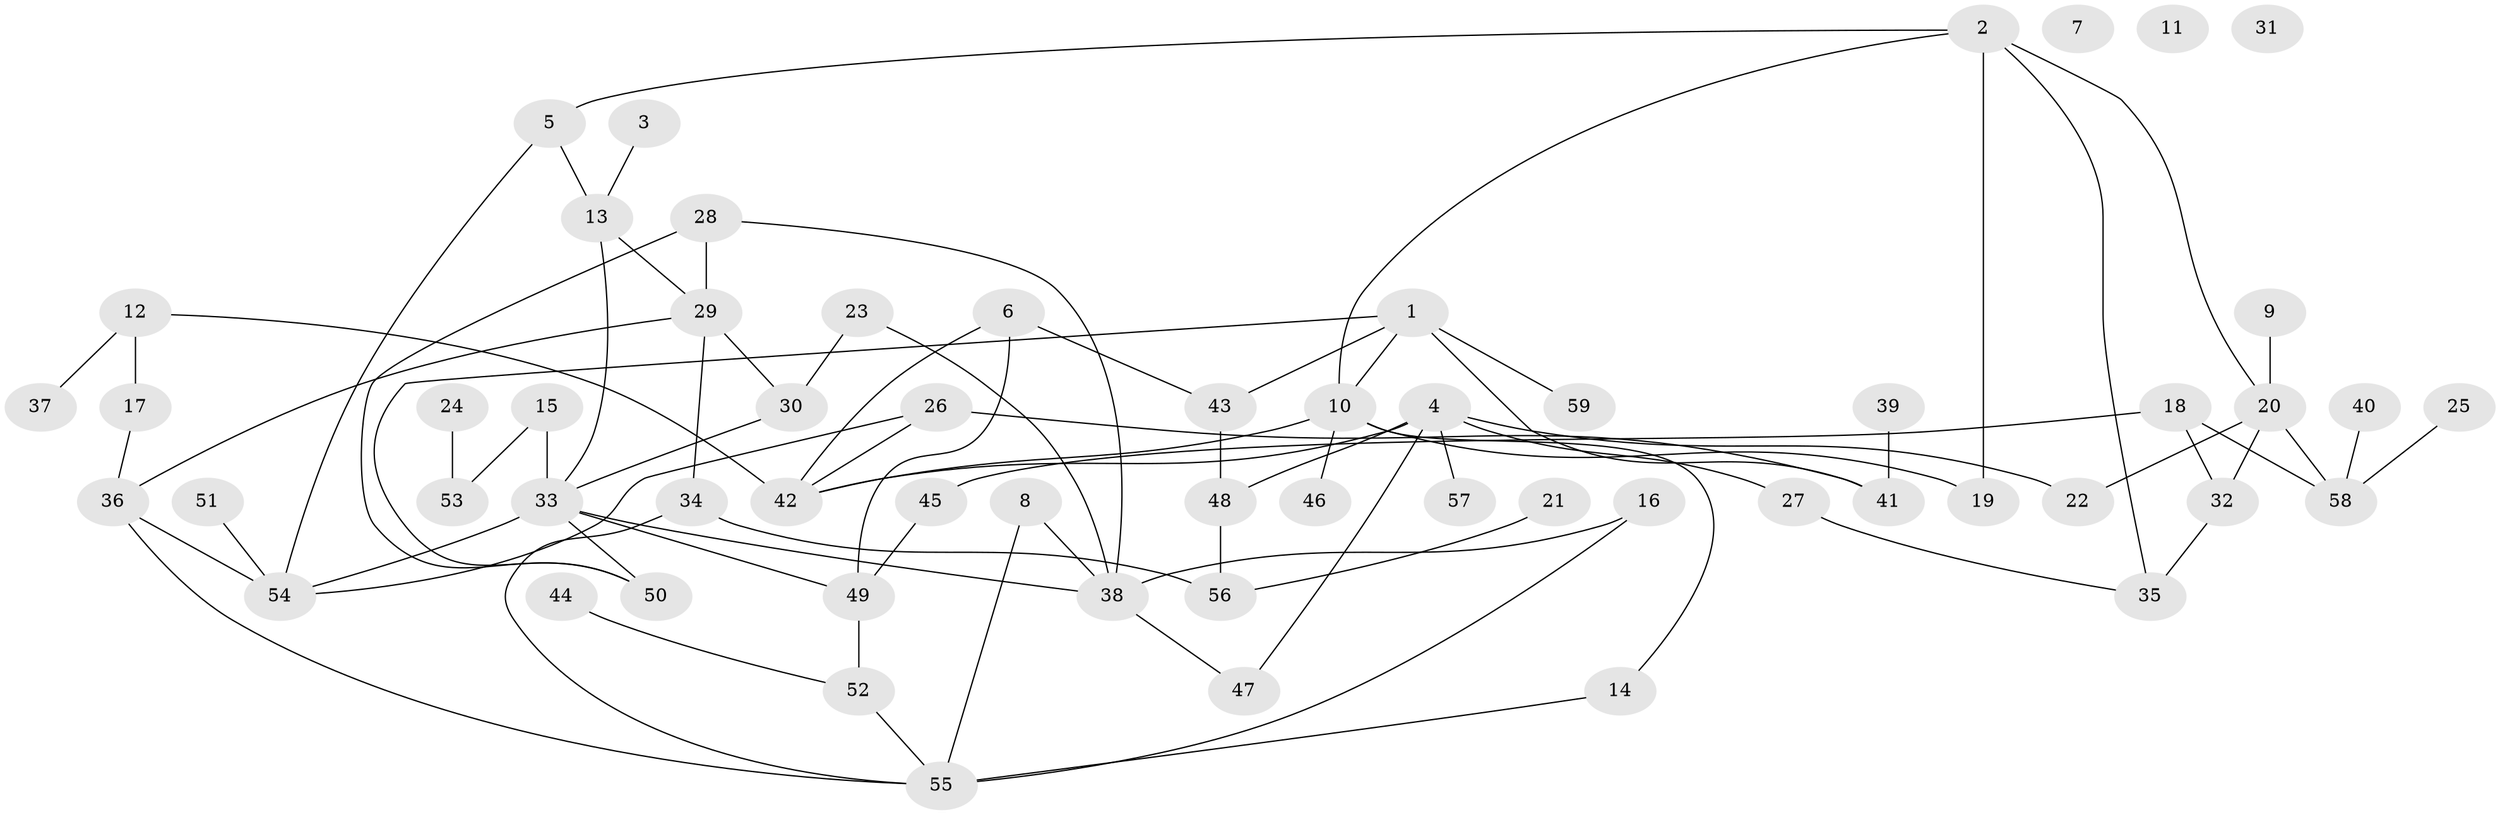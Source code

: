 // Generated by graph-tools (version 1.1) at 2025/39/03/09/25 04:39:44]
// undirected, 59 vertices, 81 edges
graph export_dot {
graph [start="1"]
  node [color=gray90,style=filled];
  1;
  2;
  3;
  4;
  5;
  6;
  7;
  8;
  9;
  10;
  11;
  12;
  13;
  14;
  15;
  16;
  17;
  18;
  19;
  20;
  21;
  22;
  23;
  24;
  25;
  26;
  27;
  28;
  29;
  30;
  31;
  32;
  33;
  34;
  35;
  36;
  37;
  38;
  39;
  40;
  41;
  42;
  43;
  44;
  45;
  46;
  47;
  48;
  49;
  50;
  51;
  52;
  53;
  54;
  55;
  56;
  57;
  58;
  59;
  1 -- 10;
  1 -- 41;
  1 -- 43;
  1 -- 50;
  1 -- 59;
  2 -- 5;
  2 -- 10;
  2 -- 19;
  2 -- 20;
  2 -- 35;
  3 -- 13;
  4 -- 22;
  4 -- 27;
  4 -- 42;
  4 -- 47;
  4 -- 48;
  4 -- 57;
  5 -- 13;
  5 -- 54;
  6 -- 42;
  6 -- 43;
  6 -- 49;
  8 -- 38;
  8 -- 55;
  9 -- 20;
  10 -- 14;
  10 -- 19;
  10 -- 42;
  10 -- 46;
  12 -- 17;
  12 -- 37;
  12 -- 42;
  13 -- 29;
  13 -- 33;
  14 -- 55;
  15 -- 33;
  15 -- 53;
  16 -- 38;
  16 -- 55;
  17 -- 36;
  18 -- 32;
  18 -- 45;
  18 -- 58;
  20 -- 22;
  20 -- 32;
  20 -- 58;
  21 -- 56;
  23 -- 30;
  23 -- 38;
  24 -- 53;
  25 -- 58;
  26 -- 41;
  26 -- 42;
  26 -- 54;
  27 -- 35;
  28 -- 29;
  28 -- 38;
  28 -- 50;
  29 -- 30;
  29 -- 34;
  29 -- 36;
  30 -- 33;
  32 -- 35;
  33 -- 38;
  33 -- 49;
  33 -- 50;
  33 -- 54;
  34 -- 55;
  34 -- 56;
  36 -- 54;
  36 -- 55;
  38 -- 47;
  39 -- 41;
  40 -- 58;
  43 -- 48;
  44 -- 52;
  45 -- 49;
  48 -- 56;
  49 -- 52;
  51 -- 54;
  52 -- 55;
}
